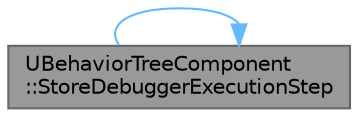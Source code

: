 digraph "UBehaviorTreeComponent::StoreDebuggerExecutionStep"
{
 // INTERACTIVE_SVG=YES
 // LATEX_PDF_SIZE
  bgcolor="transparent";
  edge [fontname=Helvetica,fontsize=10,labelfontname=Helvetica,labelfontsize=10];
  node [fontname=Helvetica,fontsize=10,shape=box,height=0.2,width=0.4];
  rankdir="LR";
  Node1 [id="Node000001",label="UBehaviorTreeComponent\l::StoreDebuggerExecutionStep",height=0.2,width=0.4,color="gray40", fillcolor="grey60", style="filled", fontcolor="black",tooltip="make a snapshot for debugger"];
  Node1 -> Node1 [id="edge1_Node000001_Node000001",color="steelblue1",style="solid",tooltip=" "];
}
